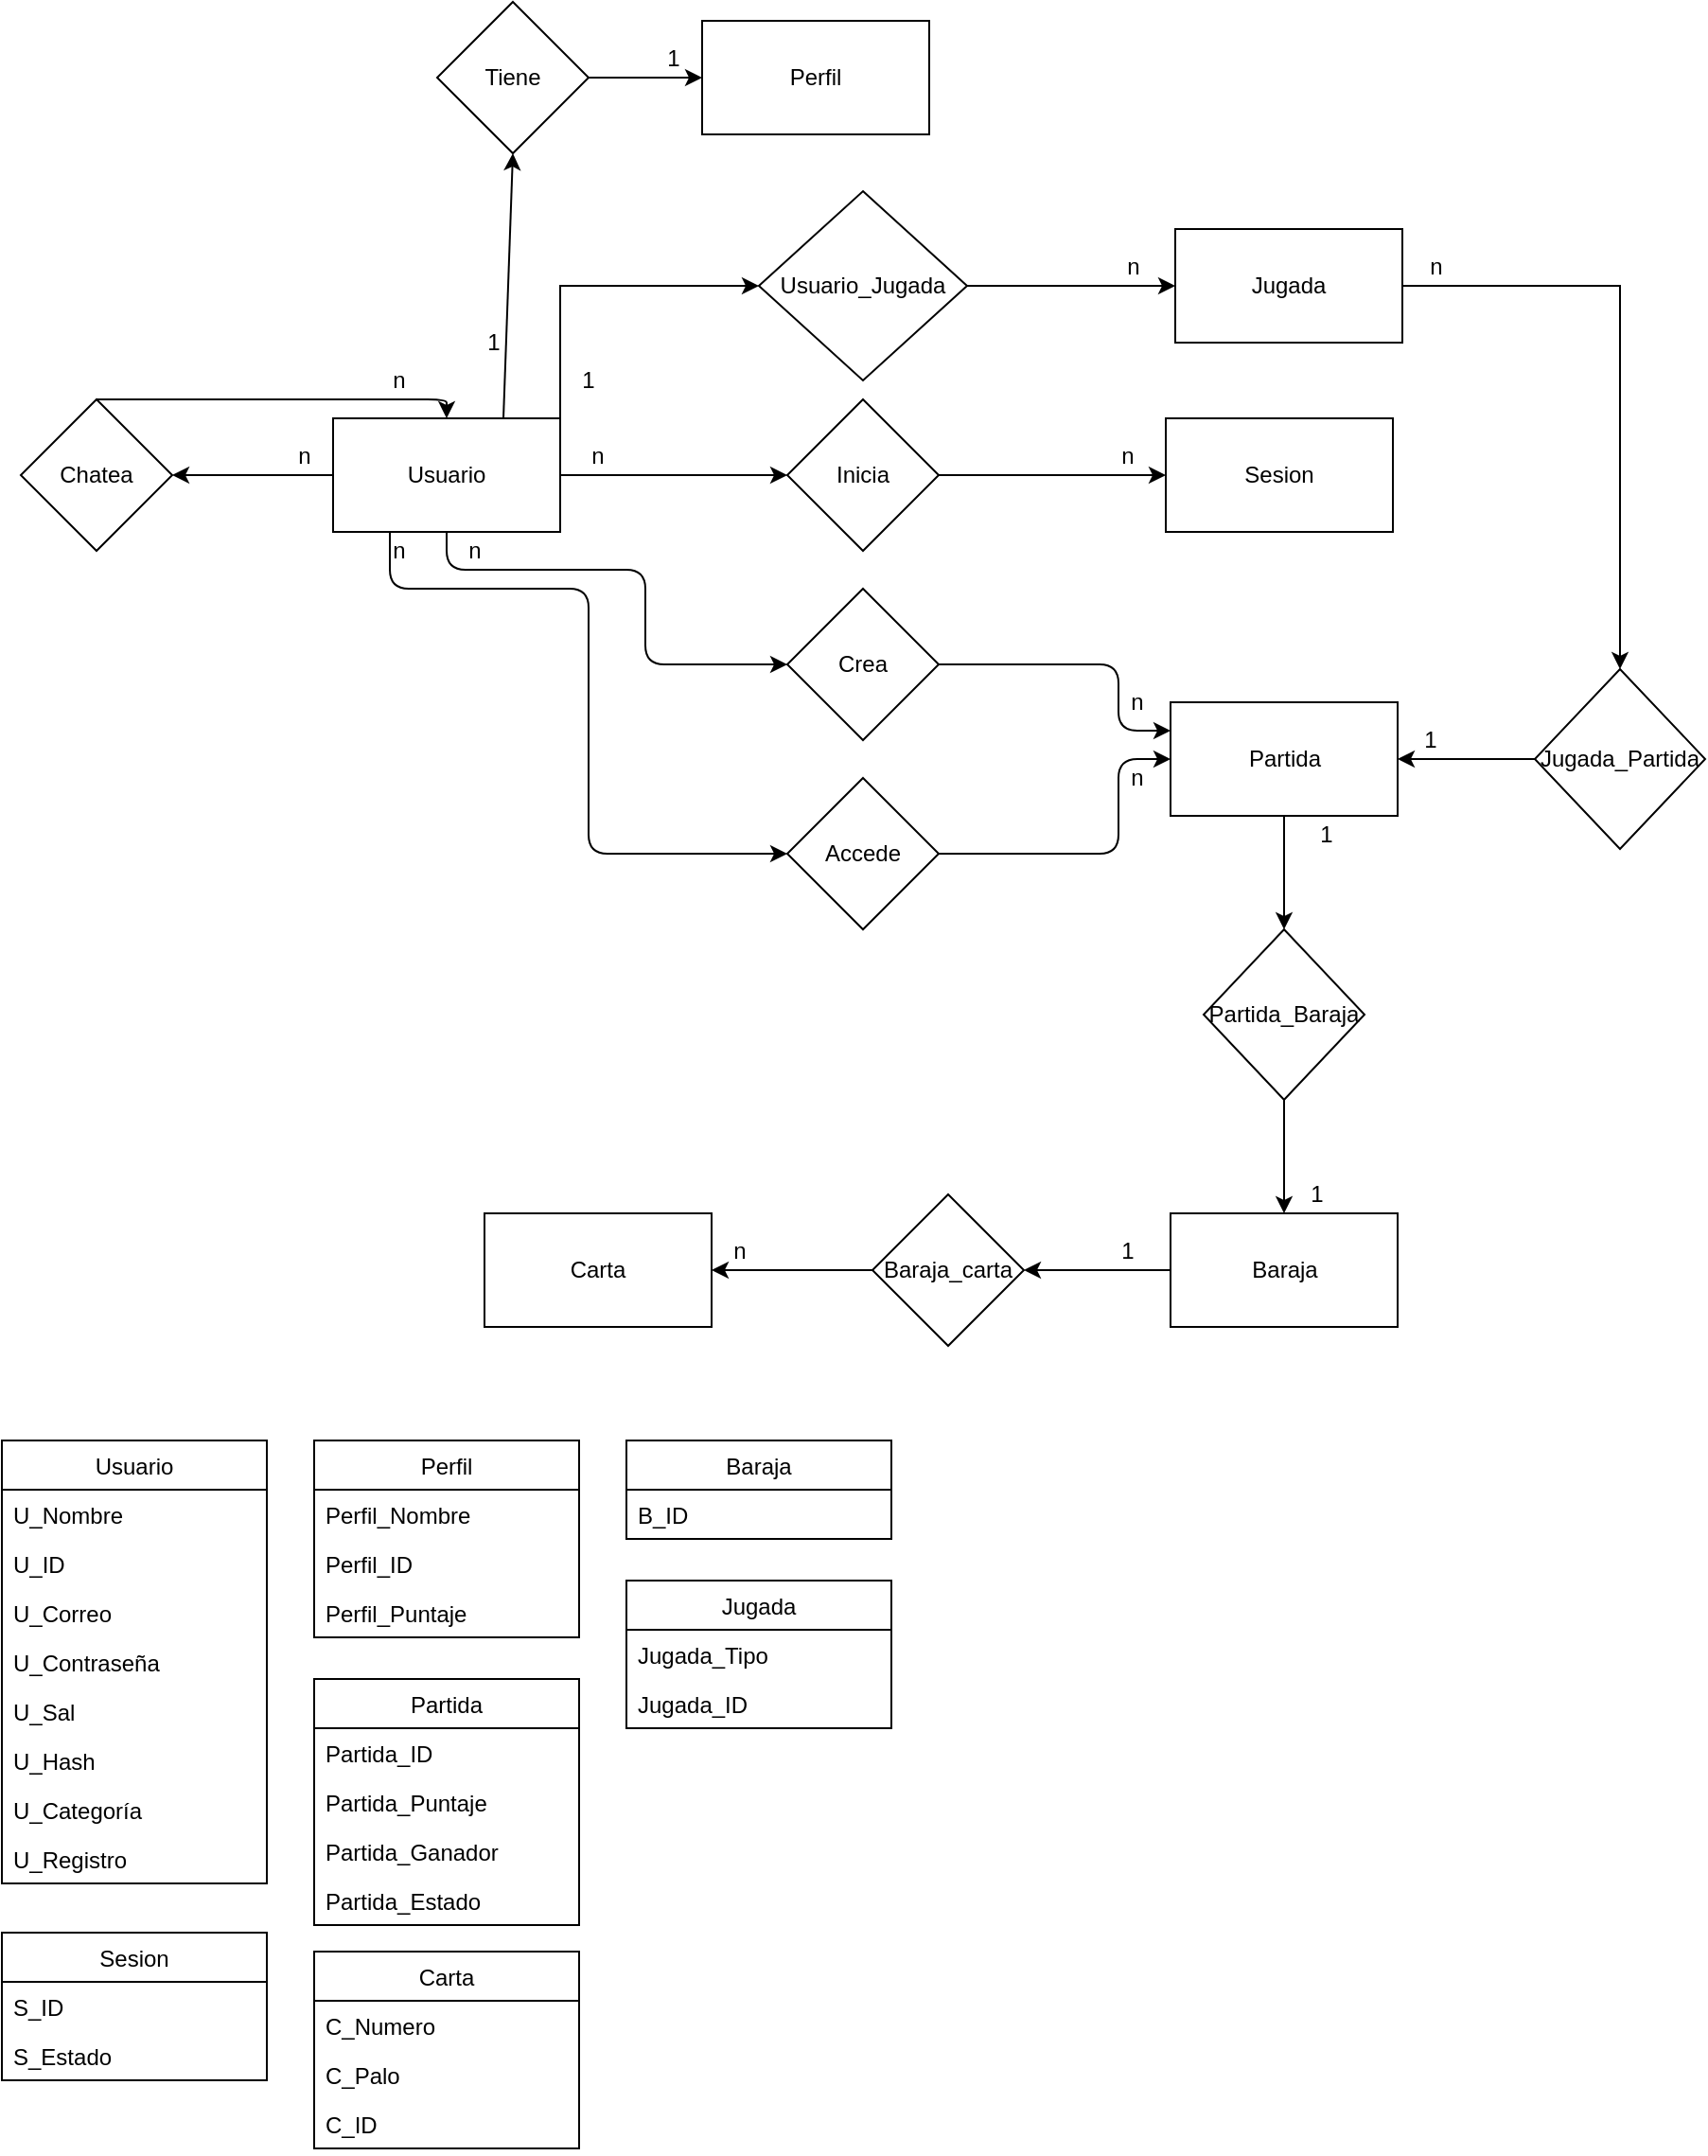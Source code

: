 <mxfile version="13.7.5" type="device"><diagram id="xdv91d4-Vmr4kZAku1YO" name="Page-1"><mxGraphModel dx="659" dy="1852" grid="1" gridSize="10" guides="1" tooltips="1" connect="1" arrows="1" fold="1" page="1" pageScale="1" pageWidth="850" pageHeight="1100" math="0" shadow="0"><root><mxCell id="0"/><mxCell id="1" parent="0"/><mxCell id="jbKGC1kF1oDYvxE1R5Rq-1" value="Usuario" style="rounded=0;whiteSpace=wrap;html=1;" parent="1" vertex="1"><mxGeometry x="185" y="40" width="120" height="60" as="geometry"/></mxCell><mxCell id="jbKGC1kF1oDYvxE1R5Rq-6" value="Inicia" style="rhombus;whiteSpace=wrap;html=1;" parent="1" vertex="1"><mxGeometry x="425" y="30" width="80" height="80" as="geometry"/></mxCell><mxCell id="jbKGC1kF1oDYvxE1R5Rq-7" value="" style="endArrow=classic;html=1;exitX=1;exitY=0.5;exitDx=0;exitDy=0;entryX=0;entryY=0.5;entryDx=0;entryDy=0;" parent="1" source="jbKGC1kF1oDYvxE1R5Rq-1" target="jbKGC1kF1oDYvxE1R5Rq-6" edge="1"><mxGeometry width="50" height="50" relative="1" as="geometry"><mxPoint x="345" y="120" as="sourcePoint"/><mxPoint x="395" y="70" as="targetPoint"/></mxGeometry></mxCell><mxCell id="jbKGC1kF1oDYvxE1R5Rq-8" value="Sesion" style="rounded=0;whiteSpace=wrap;html=1;" parent="1" vertex="1"><mxGeometry x="625" y="40" width="120" height="60" as="geometry"/></mxCell><mxCell id="jbKGC1kF1oDYvxE1R5Rq-9" value="" style="endArrow=classic;html=1;exitX=1;exitY=0.5;exitDx=0;exitDy=0;entryX=0;entryY=0.5;entryDx=0;entryDy=0;" parent="1" source="jbKGC1kF1oDYvxE1R5Rq-6" target="jbKGC1kF1oDYvxE1R5Rq-8" edge="1"><mxGeometry width="50" height="50" relative="1" as="geometry"><mxPoint x="535" y="100" as="sourcePoint"/><mxPoint x="585" y="50" as="targetPoint"/></mxGeometry></mxCell><mxCell id="jbKGC1kF1oDYvxE1R5Rq-27" value="n" style="text;html=1;strokeColor=none;fillColor=none;align=center;verticalAlign=middle;whiteSpace=wrap;rounded=0;" parent="1" vertex="1"><mxGeometry x="305" y="50" width="40" height="20" as="geometry"/></mxCell><mxCell id="jbKGC1kF1oDYvxE1R5Rq-28" value="n" style="text;html=1;strokeColor=none;fillColor=none;align=center;verticalAlign=middle;whiteSpace=wrap;rounded=0;" parent="1" vertex="1"><mxGeometry x="585" y="50" width="40" height="20" as="geometry"/></mxCell><mxCell id="jbKGC1kF1oDYvxE1R5Rq-29" value="Chatea" style="rhombus;whiteSpace=wrap;html=1;" parent="1" vertex="1"><mxGeometry x="20" y="30" width="80" height="80" as="geometry"/></mxCell><mxCell id="jbKGC1kF1oDYvxE1R5Rq-32" value="" style="endArrow=classic;html=1;entryX=1;entryY=0.5;entryDx=0;entryDy=0;exitX=0;exitY=0.5;exitDx=0;exitDy=0;" parent="1" source="jbKGC1kF1oDYvxE1R5Rq-1" target="jbKGC1kF1oDYvxE1R5Rq-29" edge="1"><mxGeometry width="50" height="50" relative="1" as="geometry"><mxPoint x="120" y="100" as="sourcePoint"/><mxPoint x="170" y="50" as="targetPoint"/></mxGeometry></mxCell><mxCell id="jbKGC1kF1oDYvxE1R5Rq-33" value="" style="endArrow=classic;html=1;exitX=0.5;exitY=0;exitDx=0;exitDy=0;entryX=0.5;entryY=0;entryDx=0;entryDy=0;" parent="1" source="jbKGC1kF1oDYvxE1R5Rq-29" target="jbKGC1kF1oDYvxE1R5Rq-1" edge="1"><mxGeometry width="50" height="50" relative="1" as="geometry"><mxPoint x="140" y="50" as="sourcePoint"/><mxPoint x="250" y="30" as="targetPoint"/><Array as="points"><mxPoint x="160" y="30"/><mxPoint x="245" y="30"/></Array></mxGeometry></mxCell><mxCell id="jbKGC1kF1oDYvxE1R5Rq-34" value="n" style="text;html=1;strokeColor=none;fillColor=none;align=center;verticalAlign=middle;whiteSpace=wrap;rounded=0;" parent="1" vertex="1"><mxGeometry x="150" y="50" width="40" height="20" as="geometry"/></mxCell><mxCell id="jbKGC1kF1oDYvxE1R5Rq-35" value="n" style="text;html=1;strokeColor=none;fillColor=none;align=center;verticalAlign=middle;whiteSpace=wrap;rounded=0;" parent="1" vertex="1"><mxGeometry x="200" y="10" width="40" height="20" as="geometry"/></mxCell><mxCell id="jbKGC1kF1oDYvxE1R5Rq-36" value="Crea" style="rhombus;whiteSpace=wrap;html=1;" parent="1" vertex="1"><mxGeometry x="425" y="130" width="80" height="80" as="geometry"/></mxCell><mxCell id="jbKGC1kF1oDYvxE1R5Rq-37" value="Accede" style="rhombus;whiteSpace=wrap;html=1;" parent="1" vertex="1"><mxGeometry x="425" y="230" width="80" height="80" as="geometry"/></mxCell><mxCell id="jbKGC1kF1oDYvxE1R5Rq-38" value="" style="endArrow=classic;html=1;exitX=0.25;exitY=1;exitDx=0;exitDy=0;entryX=0;entryY=0.5;entryDx=0;entryDy=0;" parent="1" source="jbKGC1kF1oDYvxE1R5Rq-1" target="jbKGC1kF1oDYvxE1R5Rq-37" edge="1"><mxGeometry width="50" height="50" relative="1" as="geometry"><mxPoint x="340" y="180" as="sourcePoint"/><mxPoint x="390" y="130" as="targetPoint"/><Array as="points"><mxPoint x="215" y="130"/><mxPoint x="320" y="130"/><mxPoint x="320" y="180"/><mxPoint x="320" y="270"/></Array></mxGeometry></mxCell><mxCell id="jbKGC1kF1oDYvxE1R5Rq-39" value="" style="endArrow=classic;html=1;exitX=0.5;exitY=1;exitDx=0;exitDy=0;entryX=0;entryY=0.5;entryDx=0;entryDy=0;" parent="1" source="jbKGC1kF1oDYvxE1R5Rq-1" target="jbKGC1kF1oDYvxE1R5Rq-36" edge="1"><mxGeometry width="50" height="50" relative="1" as="geometry"><mxPoint x="360" y="160" as="sourcePoint"/><mxPoint x="410" y="110" as="targetPoint"/><Array as="points"><mxPoint x="245" y="120"/><mxPoint x="350" y="120"/><mxPoint x="350" y="170"/></Array></mxGeometry></mxCell><mxCell id="utqpGOELtbu6cgUxdrN3-7" value="" style="edgeStyle=orthogonalEdgeStyle;rounded=0;orthogonalLoop=1;jettySize=auto;html=1;exitX=0;exitY=0.5;exitDx=0;exitDy=0;entryX=1;entryY=0.5;entryDx=0;entryDy=0;" parent="1" source="utqpGOELtbu6cgUxdrN3-6" target="jbKGC1kF1oDYvxE1R5Rq-40" edge="1"><mxGeometry relative="1" as="geometry"><mxPoint x="810" y="120" as="sourcePoint"/><mxPoint x="820" y="340" as="targetPoint"/></mxGeometry></mxCell><mxCell id="jbKGC1kF1oDYvxE1R5Rq-40" value="Partida" style="rounded=0;whiteSpace=wrap;html=1;" parent="1" vertex="1"><mxGeometry x="627.5" y="190" width="120" height="60" as="geometry"/></mxCell><mxCell id="jbKGC1kF1oDYvxE1R5Rq-41" value="" style="endArrow=classic;html=1;exitX=1;exitY=0.5;exitDx=0;exitDy=0;entryX=0;entryY=0.25;entryDx=0;entryDy=0;" parent="1" source="jbKGC1kF1oDYvxE1R5Rq-36" target="jbKGC1kF1oDYvxE1R5Rq-40" edge="1"><mxGeometry width="50" height="50" relative="1" as="geometry"><mxPoint x="560" y="230" as="sourcePoint"/><mxPoint x="610" y="180" as="targetPoint"/><Array as="points"><mxPoint x="600" y="170"/><mxPoint x="600" y="205"/></Array></mxGeometry></mxCell><mxCell id="jbKGC1kF1oDYvxE1R5Rq-42" value="" style="endArrow=classic;html=1;exitX=1;exitY=0.5;exitDx=0;exitDy=0;entryX=0;entryY=0.5;entryDx=0;entryDy=0;" parent="1" source="jbKGC1kF1oDYvxE1R5Rq-37" target="jbKGC1kF1oDYvxE1R5Rq-40" edge="1"><mxGeometry width="50" height="50" relative="1" as="geometry"><mxPoint x="530" y="310" as="sourcePoint"/><mxPoint x="580" y="260" as="targetPoint"/><Array as="points"><mxPoint x="600" y="270"/><mxPoint x="600" y="220"/></Array></mxGeometry></mxCell><mxCell id="jbKGC1kF1oDYvxE1R5Rq-43" value="n" style="text;html=1;strokeColor=none;fillColor=none;align=center;verticalAlign=middle;whiteSpace=wrap;rounded=0;" parent="1" vertex="1"><mxGeometry x="240" y="100" width="40" height="20" as="geometry"/></mxCell><mxCell id="jbKGC1kF1oDYvxE1R5Rq-44" value="n" style="text;html=1;strokeColor=none;fillColor=none;align=center;verticalAlign=middle;whiteSpace=wrap;rounded=0;" parent="1" vertex="1"><mxGeometry x="590" y="180" width="40" height="20" as="geometry"/></mxCell><mxCell id="jbKGC1kF1oDYvxE1R5Rq-45" value="n" style="text;html=1;strokeColor=none;fillColor=none;align=center;verticalAlign=middle;whiteSpace=wrap;rounded=0;" parent="1" vertex="1"><mxGeometry x="200" y="100" width="40" height="20" as="geometry"/></mxCell><mxCell id="jbKGC1kF1oDYvxE1R5Rq-46" value="n" style="text;html=1;strokeColor=none;fillColor=none;align=center;verticalAlign=middle;whiteSpace=wrap;rounded=0;" parent="1" vertex="1"><mxGeometry x="590" y="220" width="40" height="20" as="geometry"/></mxCell><mxCell id="jbKGC1kF1oDYvxE1R5Rq-68" value="Partida_Baraja" style="rhombus;whiteSpace=wrap;html=1;" parent="1" vertex="1"><mxGeometry x="645" y="310" width="85" height="90" as="geometry"/></mxCell><mxCell id="jbKGC1kF1oDYvxE1R5Rq-70" value="" style="endArrow=classic;html=1;exitX=0.5;exitY=1;exitDx=0;exitDy=0;entryX=0.5;entryY=0;entryDx=0;entryDy=0;" parent="1" source="jbKGC1kF1oDYvxE1R5Rq-40" target="jbKGC1kF1oDYvxE1R5Rq-68" edge="1"><mxGeometry width="50" height="50" relative="1" as="geometry"><mxPoint x="670" y="320" as="sourcePoint"/><mxPoint x="720" y="270" as="targetPoint"/></mxGeometry></mxCell><mxCell id="jbKGC1kF1oDYvxE1R5Rq-71" value="Baraja" style="rounded=0;whiteSpace=wrap;html=1;" parent="1" vertex="1"><mxGeometry x="627.5" y="460" width="120" height="60" as="geometry"/></mxCell><mxCell id="jbKGC1kF1oDYvxE1R5Rq-72" value="" style="endArrow=classic;html=1;exitX=0.5;exitY=1;exitDx=0;exitDy=0;entryX=0.5;entryY=0;entryDx=0;entryDy=0;" parent="1" source="jbKGC1kF1oDYvxE1R5Rq-68" target="jbKGC1kF1oDYvxE1R5Rq-71" edge="1"><mxGeometry width="50" height="50" relative="1" as="geometry"><mxPoint x="720" y="430" as="sourcePoint"/><mxPoint x="770" y="380" as="targetPoint"/></mxGeometry></mxCell><mxCell id="jbKGC1kF1oDYvxE1R5Rq-73" value="Carta" style="rounded=0;whiteSpace=wrap;html=1;" parent="1" vertex="1"><mxGeometry x="265" y="460" width="120" height="60" as="geometry"/></mxCell><mxCell id="jbKGC1kF1oDYvxE1R5Rq-74" value="Baraja_carta" style="rhombus;whiteSpace=wrap;html=1;" parent="1" vertex="1"><mxGeometry x="470" y="450" width="80" height="80" as="geometry"/></mxCell><mxCell id="jbKGC1kF1oDYvxE1R5Rq-75" value="" style="endArrow=classic;html=1;exitX=0;exitY=0.5;exitDx=0;exitDy=0;entryX=1;entryY=0.5;entryDx=0;entryDy=0;" parent="1" source="jbKGC1kF1oDYvxE1R5Rq-71" target="jbKGC1kF1oDYvxE1R5Rq-74" edge="1"><mxGeometry width="50" height="50" relative="1" as="geometry"><mxPoint x="570" y="510" as="sourcePoint"/><mxPoint x="620" y="460" as="targetPoint"/></mxGeometry></mxCell><mxCell id="jbKGC1kF1oDYvxE1R5Rq-76" value="" style="endArrow=classic;html=1;exitX=0;exitY=0.5;exitDx=0;exitDy=0;entryX=1;entryY=0.5;entryDx=0;entryDy=0;" parent="1" source="jbKGC1kF1oDYvxE1R5Rq-74" target="jbKGC1kF1oDYvxE1R5Rq-73" edge="1"><mxGeometry width="50" height="50" relative="1" as="geometry"><mxPoint x="410" y="510" as="sourcePoint"/><mxPoint x="460" y="460" as="targetPoint"/></mxGeometry></mxCell><mxCell id="jbKGC1kF1oDYvxE1R5Rq-77" value="1" style="text;html=1;strokeColor=none;fillColor=none;align=center;verticalAlign=middle;whiteSpace=wrap;rounded=0;" parent="1" vertex="1"><mxGeometry x="690" y="250" width="40" height="20" as="geometry"/></mxCell><mxCell id="jbKGC1kF1oDYvxE1R5Rq-78" value="1" style="text;html=1;strokeColor=none;fillColor=none;align=center;verticalAlign=middle;whiteSpace=wrap;rounded=0;" parent="1" vertex="1"><mxGeometry x="685" y="440" width="40" height="20" as="geometry"/></mxCell><mxCell id="jbKGC1kF1oDYvxE1R5Rq-79" value="1" style="text;html=1;strokeColor=none;fillColor=none;align=center;verticalAlign=middle;whiteSpace=wrap;rounded=0;" parent="1" vertex="1"><mxGeometry x="585" y="470" width="40" height="20" as="geometry"/></mxCell><mxCell id="jbKGC1kF1oDYvxE1R5Rq-80" value="n" style="text;html=1;strokeColor=none;fillColor=none;align=center;verticalAlign=middle;whiteSpace=wrap;rounded=0;" parent="1" vertex="1"><mxGeometry x="380" y="470" width="40" height="20" as="geometry"/></mxCell><mxCell id="jbKGC1kF1oDYvxE1R5Rq-81" value="" style="endArrow=classic;html=1;exitX=0.75;exitY=0;exitDx=0;exitDy=0;entryX=0.5;entryY=1;entryDx=0;entryDy=0;" parent="1" source="jbKGC1kF1oDYvxE1R5Rq-1" target="jbKGC1kF1oDYvxE1R5Rq-82" edge="1"><mxGeometry width="50" height="50" relative="1" as="geometry"><mxPoint x="270" y="30" as="sourcePoint"/><mxPoint x="320" y="-20" as="targetPoint"/></mxGeometry></mxCell><mxCell id="jbKGC1kF1oDYvxE1R5Rq-82" value="Tiene" style="rhombus;whiteSpace=wrap;html=1;" parent="1" vertex="1"><mxGeometry x="240" y="-180" width="80" height="80" as="geometry"/></mxCell><mxCell id="jbKGC1kF1oDYvxE1R5Rq-83" value="Perfil" style="rounded=0;whiteSpace=wrap;html=1;" parent="1" vertex="1"><mxGeometry x="380" y="-170" width="120" height="60" as="geometry"/></mxCell><mxCell id="jbKGC1kF1oDYvxE1R5Rq-84" value="" style="endArrow=classic;html=1;exitX=1;exitY=0.5;exitDx=0;exitDy=0;entryX=0;entryY=0.5;entryDx=0;entryDy=0;" parent="1" source="jbKGC1kF1oDYvxE1R5Rq-82" target="jbKGC1kF1oDYvxE1R5Rq-83" edge="1"><mxGeometry width="50" height="50" relative="1" as="geometry"><mxPoint x="315" y="-120" as="sourcePoint"/><mxPoint x="365" y="-170" as="targetPoint"/></mxGeometry></mxCell><mxCell id="jbKGC1kF1oDYvxE1R5Rq-85" value="1" style="text;html=1;strokeColor=none;fillColor=none;align=center;verticalAlign=middle;whiteSpace=wrap;rounded=0;" parent="1" vertex="1"><mxGeometry x="250" y="-10" width="40" height="20" as="geometry"/></mxCell><mxCell id="jbKGC1kF1oDYvxE1R5Rq-86" value="1" style="text;html=1;strokeColor=none;fillColor=none;align=center;verticalAlign=middle;whiteSpace=wrap;rounded=0;" parent="1" vertex="1"><mxGeometry x="345" y="-160" width="40" height="20" as="geometry"/></mxCell><mxCell id="jbKGC1kF1oDYvxE1R5Rq-10" value="Usuario" style="swimlane;fontStyle=0;childLayout=stackLayout;horizontal=1;startSize=26;fillColor=none;horizontalStack=0;resizeParent=1;resizeParentMax=0;resizeLast=0;collapsible=1;marginBottom=0;" parent="1" vertex="1"><mxGeometry x="10" y="580" width="140" height="234" as="geometry"><mxRectangle x="10" y="530" width="70" height="26" as="alternateBounds"/></mxGeometry></mxCell><mxCell id="jbKGC1kF1oDYvxE1R5Rq-11" value="U_Nombre" style="text;strokeColor=none;fillColor=none;align=left;verticalAlign=top;spacingLeft=4;spacingRight=4;overflow=hidden;rotatable=0;points=[[0,0.5],[1,0.5]];portConstraint=eastwest;" parent="jbKGC1kF1oDYvxE1R5Rq-10" vertex="1"><mxGeometry y="26" width="140" height="26" as="geometry"/></mxCell><mxCell id="jbKGC1kF1oDYvxE1R5Rq-12" value="U_ID" style="text;strokeColor=none;fillColor=none;align=left;verticalAlign=top;spacingLeft=4;spacingRight=4;overflow=hidden;rotatable=0;points=[[0,0.5],[1,0.5]];portConstraint=eastwest;" parent="jbKGC1kF1oDYvxE1R5Rq-10" vertex="1"><mxGeometry y="52" width="140" height="26" as="geometry"/></mxCell><mxCell id="9f0nAlS3NZZL2y2wtXtC-17" value="U_Correo" style="text;strokeColor=none;fillColor=none;align=left;verticalAlign=top;spacingLeft=4;spacingRight=4;overflow=hidden;rotatable=0;points=[[0,0.5],[1,0.5]];portConstraint=eastwest;" parent="jbKGC1kF1oDYvxE1R5Rq-10" vertex="1"><mxGeometry y="78" width="140" height="26" as="geometry"/></mxCell><mxCell id="jbKGC1kF1oDYvxE1R5Rq-13" value="U_Contraseña" style="text;strokeColor=none;fillColor=none;align=left;verticalAlign=top;spacingLeft=4;spacingRight=4;overflow=hidden;rotatable=0;points=[[0,0.5],[1,0.5]];portConstraint=eastwest;" parent="jbKGC1kF1oDYvxE1R5Rq-10" vertex="1"><mxGeometry y="104" width="140" height="26" as="geometry"/></mxCell><mxCell id="9f0nAlS3NZZL2y2wtXtC-18" value="U_Sal" style="text;strokeColor=none;fillColor=none;align=left;verticalAlign=top;spacingLeft=4;spacingRight=4;overflow=hidden;rotatable=0;points=[[0,0.5],[1,0.5]];portConstraint=eastwest;" parent="jbKGC1kF1oDYvxE1R5Rq-10" vertex="1"><mxGeometry y="130" width="140" height="26" as="geometry"/></mxCell><mxCell id="jbKGC1kF1oDYvxE1R5Rq-26" value="U_Hash" style="text;strokeColor=none;fillColor=none;align=left;verticalAlign=top;spacingLeft=4;spacingRight=4;overflow=hidden;rotatable=0;points=[[0,0.5],[1,0.5]];portConstraint=eastwest;" parent="jbKGC1kF1oDYvxE1R5Rq-10" vertex="1"><mxGeometry y="156" width="140" height="26" as="geometry"/></mxCell><mxCell id="9f0nAlS3NZZL2y2wtXtC-19" value="U_Categoría" style="text;strokeColor=none;fillColor=none;align=left;verticalAlign=top;spacingLeft=4;spacingRight=4;overflow=hidden;rotatable=0;points=[[0,0.5],[1,0.5]];portConstraint=eastwest;" parent="jbKGC1kF1oDYvxE1R5Rq-10" vertex="1"><mxGeometry y="182" width="140" height="26" as="geometry"/></mxCell><mxCell id="9f0nAlS3NZZL2y2wtXtC-20" value="U_Registro" style="text;strokeColor=none;fillColor=none;align=left;verticalAlign=top;spacingLeft=4;spacingRight=4;overflow=hidden;rotatable=0;points=[[0,0.5],[1,0.5]];portConstraint=eastwest;" parent="jbKGC1kF1oDYvxE1R5Rq-10" vertex="1"><mxGeometry y="208" width="140" height="26" as="geometry"/></mxCell><mxCell id="jbKGC1kF1oDYvxE1R5Rq-14" value="Sesion" style="swimlane;fontStyle=0;childLayout=stackLayout;horizontal=1;startSize=26;fillColor=none;horizontalStack=0;resizeParent=1;resizeParentMax=0;resizeLast=0;collapsible=1;marginBottom=0;" parent="1" vertex="1"><mxGeometry x="10" y="840" width="140" height="78" as="geometry"/></mxCell><mxCell id="jbKGC1kF1oDYvxE1R5Rq-15" value="S_ID" style="text;strokeColor=none;fillColor=none;align=left;verticalAlign=top;spacingLeft=4;spacingRight=4;overflow=hidden;rotatable=0;points=[[0,0.5],[1,0.5]];portConstraint=eastwest;" parent="jbKGC1kF1oDYvxE1R5Rq-14" vertex="1"><mxGeometry y="26" width="140" height="26" as="geometry"/></mxCell><mxCell id="9f0nAlS3NZZL2y2wtXtC-21" value="S_Estado" style="text;strokeColor=none;fillColor=none;align=left;verticalAlign=top;spacingLeft=4;spacingRight=4;overflow=hidden;rotatable=0;points=[[0,0.5],[1,0.5]];portConstraint=eastwest;" parent="jbKGC1kF1oDYvxE1R5Rq-14" vertex="1"><mxGeometry y="52" width="140" height="26" as="geometry"/></mxCell><mxCell id="jbKGC1kF1oDYvxE1R5Rq-62" value="Perfil" style="swimlane;fontStyle=0;childLayout=stackLayout;horizontal=1;startSize=26;fillColor=none;horizontalStack=0;resizeParent=1;resizeParentMax=0;resizeLast=0;collapsible=1;marginBottom=0;" parent="1" vertex="1"><mxGeometry x="175" y="580" width="140" height="104" as="geometry"/></mxCell><mxCell id="jbKGC1kF1oDYvxE1R5Rq-63" value="Perfil_Nombre" style="text;strokeColor=none;fillColor=none;align=left;verticalAlign=top;spacingLeft=4;spacingRight=4;overflow=hidden;rotatable=0;points=[[0,0.5],[1,0.5]];portConstraint=eastwest;" parent="jbKGC1kF1oDYvxE1R5Rq-62" vertex="1"><mxGeometry y="26" width="140" height="26" as="geometry"/></mxCell><mxCell id="jbKGC1kF1oDYvxE1R5Rq-64" value="Perfil_ID" style="text;strokeColor=none;fillColor=none;align=left;verticalAlign=top;spacingLeft=4;spacingRight=4;overflow=hidden;rotatable=0;points=[[0,0.5],[1,0.5]];portConstraint=eastwest;" parent="jbKGC1kF1oDYvxE1R5Rq-62" vertex="1"><mxGeometry y="52" width="140" height="26" as="geometry"/></mxCell><mxCell id="jbKGC1kF1oDYvxE1R5Rq-65" value="Perfil_Puntaje" style="text;strokeColor=none;fillColor=none;align=left;verticalAlign=top;spacingLeft=4;spacingRight=4;overflow=hidden;rotatable=0;points=[[0,0.5],[1,0.5]];portConstraint=eastwest;" parent="jbKGC1kF1oDYvxE1R5Rq-62" vertex="1"><mxGeometry y="78" width="140" height="26" as="geometry"/></mxCell><mxCell id="jbKGC1kF1oDYvxE1R5Rq-47" value="Partida" style="swimlane;fontStyle=0;childLayout=stackLayout;horizontal=1;startSize=26;fillColor=none;horizontalStack=0;resizeParent=1;resizeParentMax=0;resizeLast=0;collapsible=1;marginBottom=0;" parent="1" vertex="1"><mxGeometry x="175" y="706" width="140" height="130" as="geometry"/></mxCell><mxCell id="jbKGC1kF1oDYvxE1R5Rq-49" value="Partida_ID" style="text;strokeColor=none;fillColor=none;align=left;verticalAlign=top;spacingLeft=4;spacingRight=4;overflow=hidden;rotatable=0;points=[[0,0.5],[1,0.5]];portConstraint=eastwest;" parent="jbKGC1kF1oDYvxE1R5Rq-47" vertex="1"><mxGeometry y="26" width="140" height="26" as="geometry"/></mxCell><mxCell id="jbKGC1kF1oDYvxE1R5Rq-67" value="Partida_Puntaje" style="text;strokeColor=none;fillColor=none;align=left;verticalAlign=top;spacingLeft=4;spacingRight=4;overflow=hidden;rotatable=0;points=[[0,0.5],[1,0.5]];portConstraint=eastwest;" parent="jbKGC1kF1oDYvxE1R5Rq-47" vertex="1"><mxGeometry y="52" width="140" height="26" as="geometry"/></mxCell><mxCell id="xtn_5B3p7grwjqUpeIic-4" value="Partida_Ganador" style="text;strokeColor=none;fillColor=none;align=left;verticalAlign=top;spacingLeft=4;spacingRight=4;overflow=hidden;rotatable=0;points=[[0,0.5],[1,0.5]];portConstraint=eastwest;" vertex="1" parent="jbKGC1kF1oDYvxE1R5Rq-47"><mxGeometry y="78" width="140" height="26" as="geometry"/></mxCell><mxCell id="xtn_5B3p7grwjqUpeIic-5" value="Partida_Estado" style="text;strokeColor=none;fillColor=none;align=left;verticalAlign=top;spacingLeft=4;spacingRight=4;overflow=hidden;rotatable=0;points=[[0,0.5],[1,0.5]];portConstraint=eastwest;" vertex="1" parent="jbKGC1kF1oDYvxE1R5Rq-47"><mxGeometry y="104" width="140" height="26" as="geometry"/></mxCell><mxCell id="jbKGC1kF1oDYvxE1R5Rq-52" value="Baraja" style="swimlane;fontStyle=0;childLayout=stackLayout;horizontal=1;startSize=26;fillColor=none;horizontalStack=0;resizeParent=1;resizeParentMax=0;resizeLast=0;collapsible=1;marginBottom=0;" parent="1" vertex="1"><mxGeometry x="340" y="580" width="140" height="52" as="geometry"/></mxCell><mxCell id="jbKGC1kF1oDYvxE1R5Rq-54" value="B_ID" style="text;strokeColor=none;fillColor=none;align=left;verticalAlign=top;spacingLeft=4;spacingRight=4;overflow=hidden;rotatable=0;points=[[0,0.5],[1,0.5]];portConstraint=eastwest;" parent="jbKGC1kF1oDYvxE1R5Rq-52" vertex="1"><mxGeometry y="26" width="140" height="26" as="geometry"/></mxCell><mxCell id="utqpGOELtbu6cgUxdrN3-1" value="Jugada" style="rounded=0;whiteSpace=wrap;html=1;" parent="1" vertex="1"><mxGeometry x="630" y="-60" width="120" height="60" as="geometry"/></mxCell><mxCell id="utqpGOELtbu6cgUxdrN3-3" value="" style="edgeStyle=orthogonalEdgeStyle;rounded=0;orthogonalLoop=1;jettySize=auto;html=1;" parent="1" source="utqpGOELtbu6cgUxdrN3-2" target="utqpGOELtbu6cgUxdrN3-1" edge="1"><mxGeometry relative="1" as="geometry"/></mxCell><mxCell id="utqpGOELtbu6cgUxdrN3-2" value="Usuario_Jugada" style="rhombus;whiteSpace=wrap;html=1;" parent="1" vertex="1"><mxGeometry x="410" y="-80" width="110" height="100" as="geometry"/></mxCell><mxCell id="utqpGOELtbu6cgUxdrN3-5" value="" style="edgeStyle=orthogonalEdgeStyle;rounded=0;orthogonalLoop=1;jettySize=auto;html=1;entryX=0;entryY=0.5;entryDx=0;entryDy=0;exitX=1;exitY=0;exitDx=0;exitDy=0;" parent="1" source="jbKGC1kF1oDYvxE1R5Rq-1" target="utqpGOELtbu6cgUxdrN3-2" edge="1"><mxGeometry relative="1" as="geometry"><mxPoint x="530" y="-20" as="sourcePoint"/><mxPoint x="640" y="-20" as="targetPoint"/></mxGeometry></mxCell><mxCell id="utqpGOELtbu6cgUxdrN3-6" value="Jugada_Partida" style="rhombus;whiteSpace=wrap;html=1;" parent="1" vertex="1"><mxGeometry x="820" y="172.5" width="90" height="95" as="geometry"/></mxCell><mxCell id="utqpGOELtbu6cgUxdrN3-8" value="" style="edgeStyle=orthogonalEdgeStyle;rounded=0;orthogonalLoop=1;jettySize=auto;html=1;entryX=0.5;entryY=0;entryDx=0;entryDy=0;exitX=1;exitY=0.5;exitDx=0;exitDy=0;" parent="1" source="utqpGOELtbu6cgUxdrN3-1" target="utqpGOELtbu6cgUxdrN3-6" edge="1"><mxGeometry relative="1" as="geometry"><mxPoint x="830" y="140" as="sourcePoint"/><mxPoint x="865" y="40" as="targetPoint"/></mxGeometry></mxCell><mxCell id="utqpGOELtbu6cgUxdrN3-9" value="n" style="text;html=1;strokeColor=none;fillColor=none;align=center;verticalAlign=middle;whiteSpace=wrap;rounded=0;" parent="1" vertex="1"><mxGeometry x="587.5" y="-50" width="40" height="20" as="geometry"/></mxCell><mxCell id="utqpGOELtbu6cgUxdrN3-10" value="1" style="text;html=1;strokeColor=none;fillColor=none;align=center;verticalAlign=middle;whiteSpace=wrap;rounded=0;" parent="1" vertex="1"><mxGeometry x="300" y="10" width="40" height="20" as="geometry"/></mxCell><mxCell id="utqpGOELtbu6cgUxdrN3-11" value="n" style="text;html=1;strokeColor=none;fillColor=none;align=center;verticalAlign=middle;whiteSpace=wrap;rounded=0;" parent="1" vertex="1"><mxGeometry x="747.5" y="-50" width="40" height="20" as="geometry"/></mxCell><mxCell id="utqpGOELtbu6cgUxdrN3-12" value="1" style="text;html=1;strokeColor=none;fillColor=none;align=center;verticalAlign=middle;whiteSpace=wrap;rounded=0;" parent="1" vertex="1"><mxGeometry x="745" y="200" width="40" height="20" as="geometry"/></mxCell><mxCell id="xtn_5B3p7grwjqUpeIic-1" value="Jugada" style="swimlane;fontStyle=0;childLayout=stackLayout;horizontal=1;startSize=26;fillColor=none;horizontalStack=0;resizeParent=1;resizeParentMax=0;resizeLast=0;collapsible=1;marginBottom=0;" vertex="1" parent="1"><mxGeometry x="340" y="654" width="140" height="78" as="geometry"/></mxCell><mxCell id="xtn_5B3p7grwjqUpeIic-2" value="Jugada_Tipo" style="text;strokeColor=none;fillColor=none;align=left;verticalAlign=top;spacingLeft=4;spacingRight=4;overflow=hidden;rotatable=0;points=[[0,0.5],[1,0.5]];portConstraint=eastwest;" vertex="1" parent="xtn_5B3p7grwjqUpeIic-1"><mxGeometry y="26" width="140" height="26" as="geometry"/></mxCell><mxCell id="xtn_5B3p7grwjqUpeIic-3" value="Jugada_ID" style="text;strokeColor=none;fillColor=none;align=left;verticalAlign=top;spacingLeft=4;spacingRight=4;overflow=hidden;rotatable=0;points=[[0,0.5],[1,0.5]];portConstraint=eastwest;" vertex="1" parent="xtn_5B3p7grwjqUpeIic-1"><mxGeometry y="52" width="140" height="26" as="geometry"/></mxCell><mxCell id="jbKGC1kF1oDYvxE1R5Rq-57" value="Carta" style="swimlane;fontStyle=0;childLayout=stackLayout;horizontal=1;startSize=26;fillColor=none;horizontalStack=0;resizeParent=1;resizeParentMax=0;resizeLast=0;collapsible=1;marginBottom=0;" parent="1" vertex="1"><mxGeometry x="175" y="850" width="140" height="104" as="geometry"/></mxCell><mxCell id="jbKGC1kF1oDYvxE1R5Rq-58" value="C_Numero" style="text;strokeColor=none;fillColor=none;align=left;verticalAlign=top;spacingLeft=4;spacingRight=4;overflow=hidden;rotatable=0;points=[[0,0.5],[1,0.5]];portConstraint=eastwest;" parent="jbKGC1kF1oDYvxE1R5Rq-57" vertex="1"><mxGeometry y="26" width="140" height="26" as="geometry"/></mxCell><mxCell id="jbKGC1kF1oDYvxE1R5Rq-59" value="C_Palo" style="text;strokeColor=none;fillColor=none;align=left;verticalAlign=top;spacingLeft=4;spacingRight=4;overflow=hidden;rotatable=0;points=[[0,0.5],[1,0.5]];portConstraint=eastwest;" parent="jbKGC1kF1oDYvxE1R5Rq-57" vertex="1"><mxGeometry y="52" width="140" height="26" as="geometry"/></mxCell><mxCell id="jbKGC1kF1oDYvxE1R5Rq-60" value="C_ID" style="text;strokeColor=none;fillColor=none;align=left;verticalAlign=top;spacingLeft=4;spacingRight=4;overflow=hidden;rotatable=0;points=[[0,0.5],[1,0.5]];portConstraint=eastwest;" parent="jbKGC1kF1oDYvxE1R5Rq-57" vertex="1"><mxGeometry y="78" width="140" height="26" as="geometry"/></mxCell></root></mxGraphModel></diagram></mxfile>